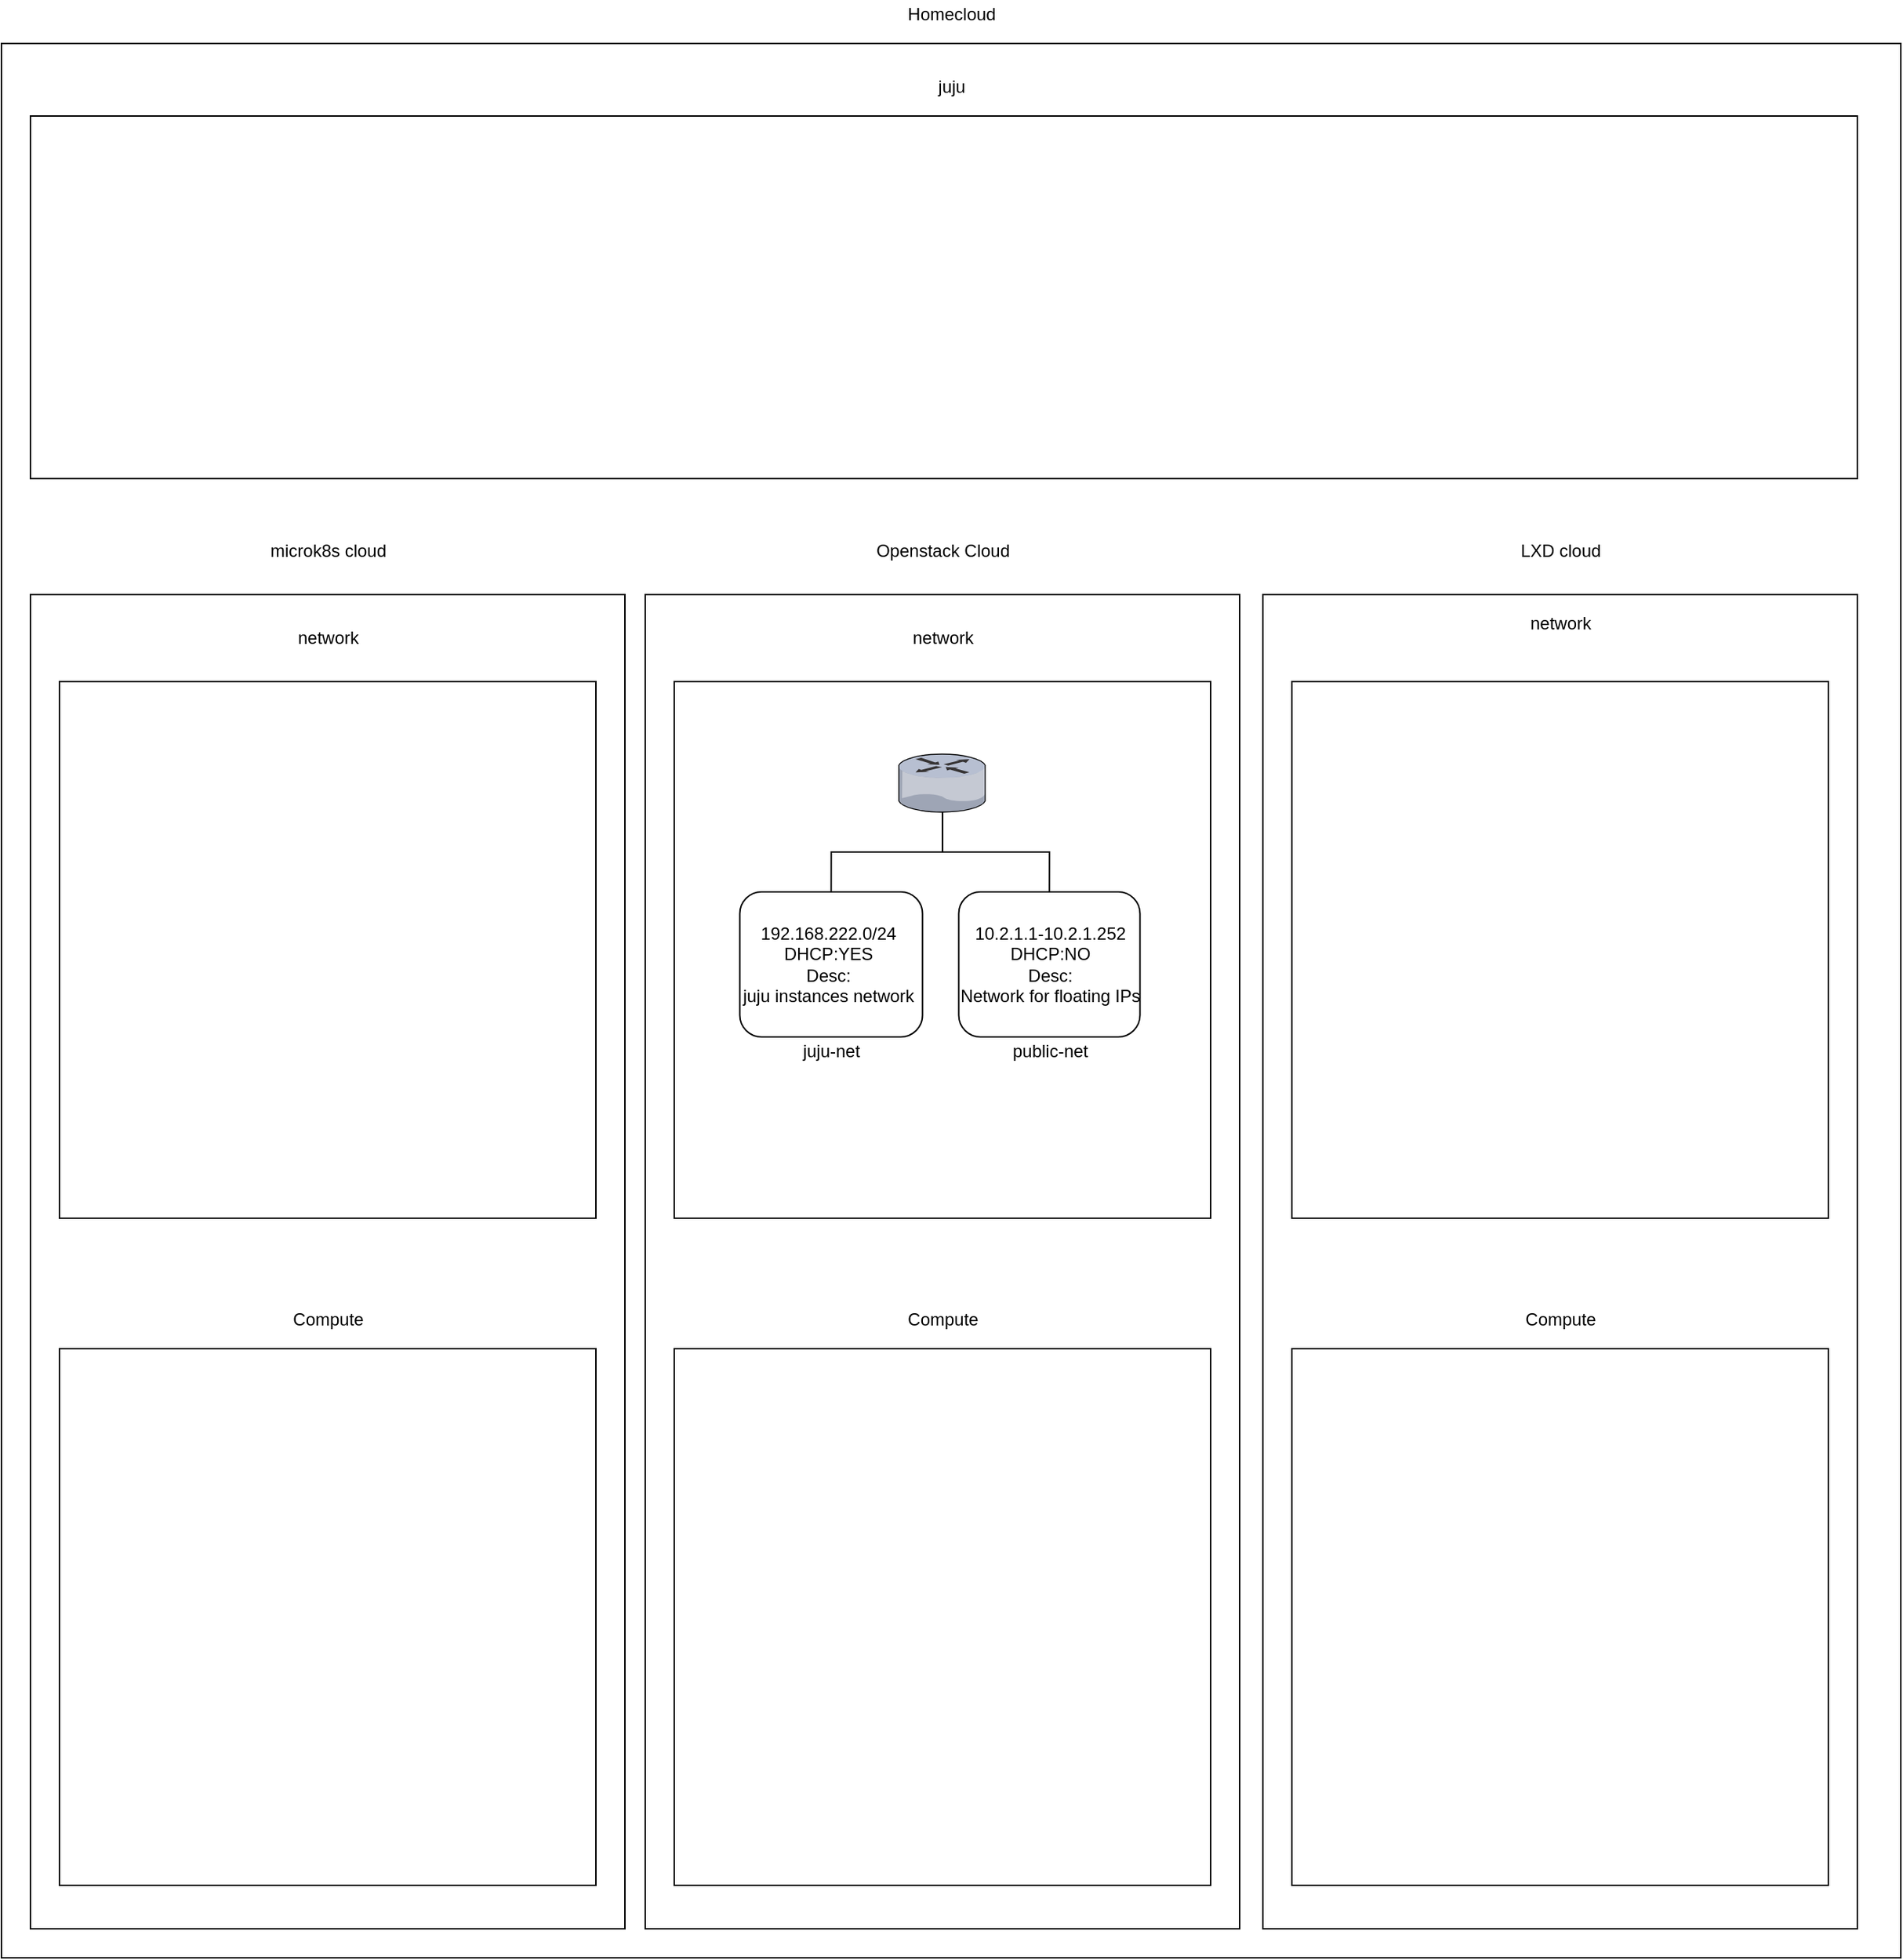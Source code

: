 <mxfile version="15.9.1" type="github">
  <diagram id="2zT74UmwJU5NqXCYLEw7" name="Page-1">
    <mxGraphModel dx="2858" dy="2302" grid="1" gridSize="10" guides="1" tooltips="1" connect="1" arrows="1" fold="1" page="1" pageScale="1" pageWidth="827" pageHeight="1169" math="0" shadow="0">
      <root>
        <mxCell id="0" />
        <mxCell id="1" parent="0" />
        <mxCell id="uH0D5oIkNuhKLUa25MkM-3" value="" style="rounded=0;whiteSpace=wrap;html=1;fillColor=none;" vertex="1" parent="1">
          <mxGeometry x="204" y="390" width="370" height="370" as="geometry" />
        </mxCell>
        <mxCell id="uH0D5oIkNuhKLUa25MkM-4" value="Openstack Cloud" style="text;html=1;resizable=0;autosize=1;align=center;verticalAlign=middle;points=[];fillColor=none;strokeColor=none;rounded=0;" vertex="1" parent="1">
          <mxGeometry x="334" y="290" width="110" height="20" as="geometry" />
        </mxCell>
        <mxCell id="uH0D5oIkNuhKLUa25MkM-13" style="edgeStyle=orthogonalEdgeStyle;rounded=0;orthogonalLoop=1;jettySize=auto;html=1;exitX=0.5;exitY=0;exitDx=0;exitDy=0;endArrow=none;endFill=0;" edge="1" parent="1" source="uH0D5oIkNuhKLUa25MkM-6" target="uH0D5oIkNuhKLUa25MkM-10">
          <mxGeometry relative="1" as="geometry" />
        </mxCell>
        <mxCell id="uH0D5oIkNuhKLUa25MkM-6" value="" style="rounded=1;whiteSpace=wrap;html=1;fillColor=none;" vertex="1" parent="1">
          <mxGeometry x="249.25" y="535" width="126" height="100" as="geometry" />
        </mxCell>
        <mxCell id="uH0D5oIkNuhKLUa25MkM-7" value="juju-net" style="text;html=1;resizable=0;autosize=1;align=center;verticalAlign=middle;points=[];fillColor=none;strokeColor=none;rounded=0;" vertex="1" parent="1">
          <mxGeometry x="287.25" y="635" width="50" height="20" as="geometry" />
        </mxCell>
        <mxCell id="uH0D5oIkNuhKLUa25MkM-14" style="edgeStyle=orthogonalEdgeStyle;rounded=0;orthogonalLoop=1;jettySize=auto;html=1;exitX=0.5;exitY=0;exitDx=0;exitDy=0;endArrow=none;endFill=0;" edge="1" parent="1" source="uH0D5oIkNuhKLUa25MkM-8" target="uH0D5oIkNuhKLUa25MkM-10">
          <mxGeometry relative="1" as="geometry" />
        </mxCell>
        <mxCell id="uH0D5oIkNuhKLUa25MkM-8" value="" style="rounded=1;whiteSpace=wrap;html=1;fillColor=none;" vertex="1" parent="1">
          <mxGeometry x="400.25" y="535" width="125" height="100" as="geometry" />
        </mxCell>
        <mxCell id="uH0D5oIkNuhKLUa25MkM-9" value="public-net" style="text;html=1;resizable=0;autosize=1;align=center;verticalAlign=middle;points=[];fillColor=none;strokeColor=none;rounded=0;" vertex="1" parent="1">
          <mxGeometry x="427.75" y="635" width="70" height="20" as="geometry" />
        </mxCell>
        <mxCell id="uH0D5oIkNuhKLUa25MkM-10" value="" style="verticalLabelPosition=bottom;sketch=0;aspect=fixed;html=1;verticalAlign=top;strokeColor=none;align=center;outlineConnect=0;shape=mxgraph.citrix.router;fillColor=none;" vertex="1" parent="1">
          <mxGeometry x="358.87" y="440" width="60.27" height="40" as="geometry" />
        </mxCell>
        <mxCell id="uH0D5oIkNuhKLUa25MkM-11" value="&lt;div&gt;192.168.222.0/24&lt;/div&gt;&lt;div&gt;DHCP:YES&lt;/div&gt;&lt;div&gt;Desc:&lt;/div&gt;&lt;div&gt;juju instances network&lt;br&gt;&lt;/div&gt;" style="text;html=1;resizable=0;autosize=1;align=center;verticalAlign=middle;points=[];fillColor=none;strokeColor=none;rounded=0;" vertex="1" parent="1">
          <mxGeometry x="245.25" y="555" width="130" height="60" as="geometry" />
        </mxCell>
        <mxCell id="uH0D5oIkNuhKLUa25MkM-12" value="&lt;div&gt;10.2.1.1-10.2.1.252&lt;/div&gt;&lt;div&gt;DHCP:NO&lt;/div&gt;&lt;div&gt;Desc:&lt;/div&gt;&lt;div&gt;Network for floating IPs&lt;br&gt;&lt;/div&gt;" style="text;html=1;resizable=0;autosize=1;align=center;verticalAlign=middle;points=[];fillColor=none;strokeColor=none;rounded=0;" vertex="1" parent="1">
          <mxGeometry x="392.75" y="555" width="140" height="60" as="geometry" />
        </mxCell>
        <mxCell id="uH0D5oIkNuhKLUa25MkM-17" value="" style="rounded=0;whiteSpace=wrap;html=1;fillColor=none;" vertex="1" parent="1">
          <mxGeometry x="-220" y="390" width="370" height="370" as="geometry" />
        </mxCell>
        <mxCell id="uH0D5oIkNuhKLUa25MkM-18" value="microk8s cloud" style="text;html=1;resizable=0;autosize=1;align=center;verticalAlign=middle;points=[];fillColor=none;strokeColor=none;rounded=0;" vertex="1" parent="1">
          <mxGeometry x="-85" y="290" width="100" height="20" as="geometry" />
        </mxCell>
        <mxCell id="uH0D5oIkNuhKLUa25MkM-19" value="" style="rounded=0;whiteSpace=wrap;html=1;fillColor=none;" vertex="1" parent="1">
          <mxGeometry x="630" y="390" width="370" height="370" as="geometry" />
        </mxCell>
        <mxCell id="uH0D5oIkNuhKLUa25MkM-20" value="LXD cloud" style="text;html=1;resizable=0;autosize=1;align=center;verticalAlign=middle;points=[];fillColor=none;strokeColor=none;rounded=0;" vertex="1" parent="1">
          <mxGeometry x="780" y="290" width="70" height="20" as="geometry" />
        </mxCell>
        <mxCell id="uH0D5oIkNuhKLUa25MkM-27" value="" style="rounded=0;whiteSpace=wrap;html=1;fillColor=none;" vertex="1" parent="1">
          <mxGeometry x="204.01" y="850" width="370" height="370" as="geometry" />
        </mxCell>
        <mxCell id="uH0D5oIkNuhKLUa25MkM-28" value="" style="rounded=0;whiteSpace=wrap;html=1;fillColor=none;" vertex="1" parent="1">
          <mxGeometry x="630" y="850" width="370" height="370" as="geometry" />
        </mxCell>
        <mxCell id="uH0D5oIkNuhKLUa25MkM-29" value="" style="rounded=0;whiteSpace=wrap;html=1;fillColor=none;" vertex="1" parent="1">
          <mxGeometry x="-220" y="850" width="370" height="370" as="geometry" />
        </mxCell>
        <mxCell id="uH0D5oIkNuhKLUa25MkM-30" value="" style="rounded=0;whiteSpace=wrap;html=1;fillColor=none;" vertex="1" parent="1">
          <mxGeometry x="-240" y="330" width="410" height="920" as="geometry" />
        </mxCell>
        <mxCell id="uH0D5oIkNuhKLUa25MkM-31" value="network" style="text;html=1;resizable=0;autosize=1;align=center;verticalAlign=middle;points=[];fillColor=none;strokeColor=none;rounded=0;" vertex="1" parent="1">
          <mxGeometry x="-65" y="350" width="60" height="20" as="geometry" />
        </mxCell>
        <mxCell id="uH0D5oIkNuhKLUa25MkM-32" value="network" style="text;html=1;resizable=0;autosize=1;align=center;verticalAlign=middle;points=[];fillColor=none;strokeColor=none;rounded=0;" vertex="1" parent="1">
          <mxGeometry x="359" y="350" width="60" height="20" as="geometry" />
        </mxCell>
        <mxCell id="uH0D5oIkNuhKLUa25MkM-33" value="network" style="text;html=1;resizable=0;autosize=1;align=center;verticalAlign=middle;points=[];fillColor=none;strokeColor=none;rounded=0;" vertex="1" parent="1">
          <mxGeometry x="785" y="340" width="60" height="20" as="geometry" />
        </mxCell>
        <mxCell id="uH0D5oIkNuhKLUa25MkM-34" value="Compute" style="text;html=1;resizable=0;autosize=1;align=center;verticalAlign=middle;points=[];fillColor=none;strokeColor=none;rounded=0;" vertex="1" parent="1">
          <mxGeometry x="-65" y="820" width="60" height="20" as="geometry" />
        </mxCell>
        <mxCell id="uH0D5oIkNuhKLUa25MkM-35" value="Compute" style="text;html=1;resizable=0;autosize=1;align=center;verticalAlign=middle;points=[];fillColor=none;strokeColor=none;rounded=0;" vertex="1" parent="1">
          <mxGeometry x="359" y="820" width="60" height="20" as="geometry" />
        </mxCell>
        <mxCell id="uH0D5oIkNuhKLUa25MkM-36" value="Compute" style="text;html=1;resizable=0;autosize=1;align=center;verticalAlign=middle;points=[];fillColor=none;strokeColor=none;rounded=0;" vertex="1" parent="1">
          <mxGeometry x="785" y="820" width="60" height="20" as="geometry" />
        </mxCell>
        <mxCell id="uH0D5oIkNuhKLUa25MkM-37" value="" style="rounded=0;whiteSpace=wrap;html=1;fillColor=none;" vertex="1" parent="1">
          <mxGeometry x="184" y="330" width="410" height="920" as="geometry" />
        </mxCell>
        <mxCell id="uH0D5oIkNuhKLUa25MkM-38" value="" style="rounded=0;whiteSpace=wrap;html=1;fillColor=none;" vertex="1" parent="1">
          <mxGeometry x="610" y="330" width="410" height="920" as="geometry" />
        </mxCell>
        <mxCell id="uH0D5oIkNuhKLUa25MkM-39" value="" style="rounded=0;whiteSpace=wrap;html=1;fillColor=none;" vertex="1" parent="1">
          <mxGeometry x="-260" y="-50" width="1310" height="1320" as="geometry" />
        </mxCell>
        <mxCell id="uH0D5oIkNuhKLUa25MkM-40" value="Homecloud" style="text;html=1;resizable=0;autosize=1;align=center;verticalAlign=middle;points=[];fillColor=none;strokeColor=none;rounded=0;" vertex="1" parent="1">
          <mxGeometry x="355" y="-80" width="80" height="20" as="geometry" />
        </mxCell>
        <mxCell id="uH0D5oIkNuhKLUa25MkM-41" value="" style="rounded=0;whiteSpace=wrap;html=1;fillColor=none;" vertex="1" parent="1">
          <mxGeometry x="-240" width="1260" height="250" as="geometry" />
        </mxCell>
        <mxCell id="uH0D5oIkNuhKLUa25MkM-42" value="juju" style="text;html=1;resizable=0;autosize=1;align=center;verticalAlign=middle;points=[];fillColor=none;strokeColor=none;rounded=0;" vertex="1" parent="1">
          <mxGeometry x="380" y="-30" width="30" height="20" as="geometry" />
        </mxCell>
      </root>
    </mxGraphModel>
  </diagram>
</mxfile>
